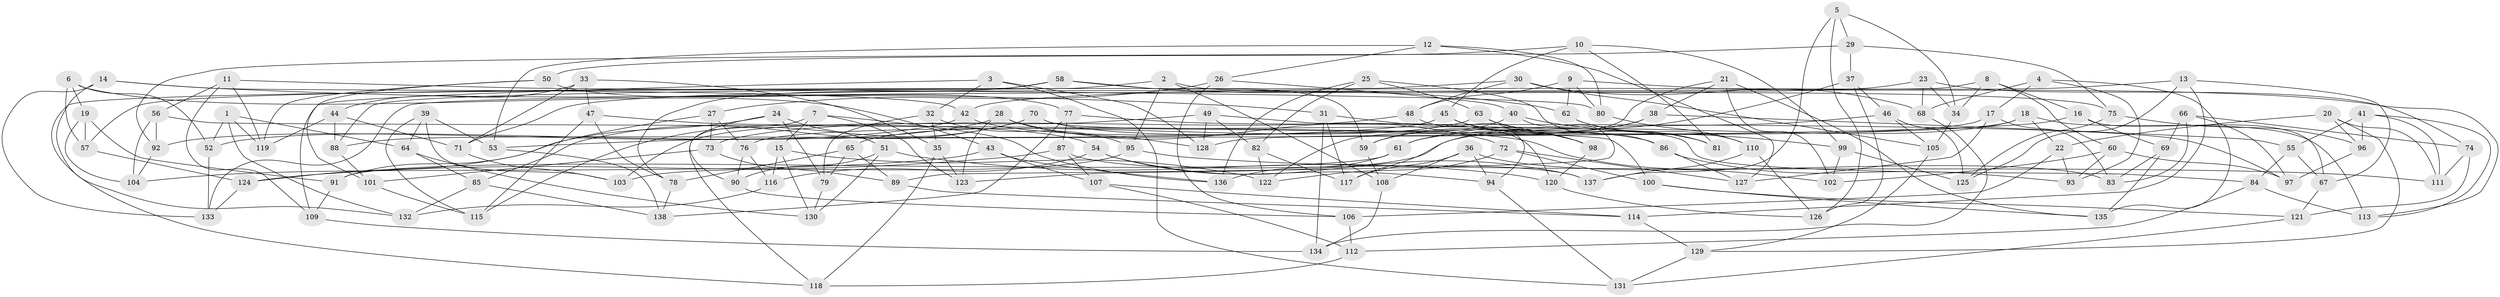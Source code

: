 // Generated by graph-tools (version 1.1) at 2025/50/03/09/25 03:50:49]
// undirected, 138 vertices, 276 edges
graph export_dot {
graph [start="1"]
  node [color=gray90,style=filled];
  1;
  2;
  3;
  4;
  5;
  6;
  7;
  8;
  9;
  10;
  11;
  12;
  13;
  14;
  15;
  16;
  17;
  18;
  19;
  20;
  21;
  22;
  23;
  24;
  25;
  26;
  27;
  28;
  29;
  30;
  31;
  32;
  33;
  34;
  35;
  36;
  37;
  38;
  39;
  40;
  41;
  42;
  43;
  44;
  45;
  46;
  47;
  48;
  49;
  50;
  51;
  52;
  53;
  54;
  55;
  56;
  57;
  58;
  59;
  60;
  61;
  62;
  63;
  64;
  65;
  66;
  67;
  68;
  69;
  70;
  71;
  72;
  73;
  74;
  75;
  76;
  77;
  78;
  79;
  80;
  81;
  82;
  83;
  84;
  85;
  86;
  87;
  88;
  89;
  90;
  91;
  92;
  93;
  94;
  95;
  96;
  97;
  98;
  99;
  100;
  101;
  102;
  103;
  104;
  105;
  106;
  107;
  108;
  109;
  110;
  111;
  112;
  113;
  114;
  115;
  116;
  117;
  118;
  119;
  120;
  121;
  122;
  123;
  124;
  125;
  126;
  127;
  128;
  129;
  130;
  131;
  132;
  133;
  134;
  135;
  136;
  137;
  138;
  1 -- 52;
  1 -- 64;
  1 -- 119;
  1 -- 132;
  2 -- 108;
  2 -- 75;
  2 -- 95;
  2 -- 88;
  3 -- 131;
  3 -- 32;
  3 -- 109;
  3 -- 128;
  4 -- 17;
  4 -- 135;
  4 -- 68;
  4 -- 93;
  5 -- 137;
  5 -- 29;
  5 -- 34;
  5 -- 126;
  6 -- 57;
  6 -- 43;
  6 -- 52;
  6 -- 19;
  7 -- 136;
  7 -- 15;
  7 -- 123;
  7 -- 118;
  8 -- 60;
  8 -- 16;
  8 -- 34;
  8 -- 133;
  9 -- 113;
  9 -- 62;
  9 -- 48;
  9 -- 80;
  10 -- 45;
  10 -- 50;
  10 -- 81;
  10 -- 99;
  11 -- 80;
  11 -- 109;
  11 -- 119;
  11 -- 56;
  12 -- 127;
  12 -- 26;
  12 -- 80;
  12 -- 53;
  13 -- 67;
  13 -- 42;
  13 -- 114;
  13 -- 125;
  14 -- 133;
  14 -- 42;
  14 -- 132;
  14 -- 31;
  15 -- 122;
  15 -- 116;
  15 -- 130;
  16 -- 53;
  16 -- 69;
  16 -- 67;
  17 -- 76;
  17 -- 127;
  17 -- 83;
  18 -- 22;
  18 -- 123;
  18 -- 113;
  18 -- 128;
  19 -- 91;
  19 -- 57;
  19 -- 104;
  20 -- 96;
  20 -- 129;
  20 -- 22;
  20 -- 111;
  21 -- 135;
  21 -- 122;
  21 -- 102;
  21 -- 38;
  22 -- 93;
  22 -- 106;
  23 -- 71;
  23 -- 34;
  23 -- 74;
  23 -- 68;
  24 -- 51;
  24 -- 79;
  24 -- 90;
  24 -- 124;
  25 -- 63;
  25 -- 86;
  25 -- 136;
  25 -- 82;
  26 -- 40;
  26 -- 106;
  26 -- 27;
  27 -- 73;
  27 -- 91;
  27 -- 76;
  28 -- 72;
  28 -- 128;
  28 -- 52;
  28 -- 123;
  29 -- 92;
  29 -- 75;
  29 -- 37;
  30 -- 48;
  30 -- 105;
  30 -- 68;
  30 -- 57;
  31 -- 134;
  31 -- 98;
  31 -- 117;
  32 -- 79;
  32 -- 95;
  32 -- 35;
  33 -- 47;
  33 -- 35;
  33 -- 71;
  33 -- 44;
  34 -- 105;
  35 -- 118;
  35 -- 123;
  36 -- 83;
  36 -- 117;
  36 -- 94;
  36 -- 108;
  37 -- 46;
  37 -- 61;
  37 -- 126;
  38 -- 55;
  38 -- 117;
  38 -- 59;
  39 -- 53;
  39 -- 64;
  39 -- 115;
  39 -- 103;
  40 -- 89;
  40 -- 59;
  40 -- 99;
  41 -- 113;
  41 -- 55;
  41 -- 96;
  41 -- 111;
  42 -- 102;
  42 -- 92;
  43 -- 107;
  43 -- 136;
  43 -- 104;
  44 -- 71;
  44 -- 88;
  44 -- 119;
  45 -- 88;
  45 -- 98;
  45 -- 81;
  46 -- 105;
  46 -- 61;
  46 -- 125;
  47 -- 54;
  47 -- 115;
  47 -- 78;
  48 -- 73;
  48 -- 94;
  49 -- 82;
  49 -- 103;
  49 -- 120;
  49 -- 128;
  50 -- 101;
  50 -- 119;
  50 -- 77;
  51 -- 120;
  51 -- 130;
  51 -- 90;
  52 -- 133;
  53 -- 138;
  54 -- 116;
  54 -- 94;
  54 -- 137;
  55 -- 84;
  55 -- 67;
  56 -- 92;
  56 -- 104;
  56 -- 100;
  57 -- 124;
  58 -- 59;
  58 -- 118;
  58 -- 62;
  58 -- 78;
  59 -- 108;
  60 -- 102;
  60 -- 93;
  60 -- 97;
  61 -- 136;
  61 -- 91;
  62 -- 110;
  62 -- 81;
  63 -- 98;
  63 -- 81;
  63 -- 65;
  64 -- 85;
  64 -- 130;
  65 -- 89;
  65 -- 79;
  65 -- 78;
  66 -- 74;
  66 -- 69;
  66 -- 97;
  66 -- 83;
  67 -- 121;
  68 -- 134;
  69 -- 135;
  69 -- 83;
  70 -- 86;
  70 -- 115;
  70 -- 85;
  70 -- 84;
  71 -- 103;
  72 -- 122;
  72 -- 100;
  72 -- 127;
  73 -- 101;
  73 -- 89;
  74 -- 121;
  74 -- 111;
  75 -- 96;
  75 -- 125;
  76 -- 90;
  76 -- 116;
  77 -- 97;
  77 -- 87;
  77 -- 138;
  78 -- 138;
  79 -- 130;
  80 -- 110;
  82 -- 122;
  82 -- 117;
  84 -- 112;
  84 -- 113;
  85 -- 132;
  85 -- 138;
  86 -- 93;
  86 -- 127;
  87 -- 137;
  87 -- 124;
  87 -- 107;
  88 -- 101;
  89 -- 114;
  90 -- 106;
  91 -- 109;
  92 -- 104;
  94 -- 131;
  95 -- 111;
  95 -- 103;
  96 -- 97;
  98 -- 120;
  99 -- 125;
  99 -- 102;
  100 -- 121;
  100 -- 135;
  101 -- 115;
  105 -- 129;
  106 -- 112;
  107 -- 114;
  107 -- 112;
  108 -- 134;
  109 -- 134;
  110 -- 126;
  110 -- 137;
  112 -- 118;
  114 -- 129;
  116 -- 132;
  120 -- 126;
  121 -- 131;
  124 -- 133;
  129 -- 131;
}
